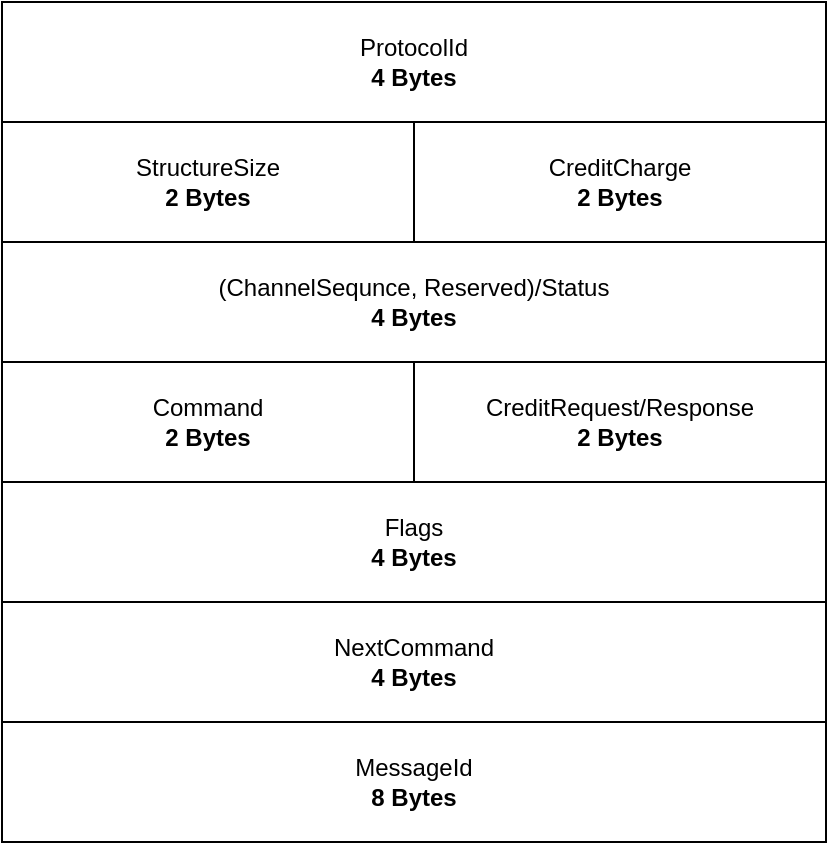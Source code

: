 <mxfile version="28.1.2">
  <diagram name="Page-1" id="npBIhtGl461E2MBbq7YV">
    <mxGraphModel dx="1425" dy="791" grid="1" gridSize="10" guides="1" tooltips="1" connect="1" arrows="1" fold="1" page="1" pageScale="1" pageWidth="827" pageHeight="1169" math="0" shadow="0">
      <root>
        <mxCell id="0" />
        <mxCell id="1" parent="0" />
        <mxCell id="ZZesttGwEtAWEYn74NZ--7" value="&lt;div&gt;ProtocolId&lt;/div&gt;&lt;div&gt;&lt;b&gt;4 Bytes&lt;/b&gt;&lt;/div&gt;" style="rounded=0;whiteSpace=wrap;html=1;rotation=0;" vertex="1" parent="1">
          <mxGeometry x="204" y="110" width="412" height="60" as="geometry" />
        </mxCell>
        <mxCell id="ZZesttGwEtAWEYn74NZ--8" value="&lt;div&gt;StructureSize&lt;/div&gt;&lt;div&gt;&lt;b&gt;2 Bytes&lt;/b&gt;&lt;/div&gt;" style="rounded=0;whiteSpace=wrap;html=1;" vertex="1" parent="1">
          <mxGeometry x="204" y="170" width="206" height="60" as="geometry" />
        </mxCell>
        <mxCell id="ZZesttGwEtAWEYn74NZ--11" value="&lt;div&gt;CreditCharge&lt;/div&gt;&lt;div&gt;&lt;b&gt;2 Bytes&lt;/b&gt;&lt;/div&gt;" style="rounded=0;whiteSpace=wrap;html=1;" vertex="1" parent="1">
          <mxGeometry x="410" y="170" width="206" height="60" as="geometry" />
        </mxCell>
        <mxCell id="ZZesttGwEtAWEYn74NZ--12" value="&lt;div&gt;(ChannelSequnce, Reserved)/Status&lt;/div&gt;&lt;div&gt;&lt;b&gt;4 Bytes&lt;/b&gt;&lt;/div&gt;" style="rounded=0;whiteSpace=wrap;html=1;rotation=0;" vertex="1" parent="1">
          <mxGeometry x="204" y="230" width="412" height="60" as="geometry" />
        </mxCell>
        <mxCell id="ZZesttGwEtAWEYn74NZ--13" value="&lt;div&gt;Command&lt;/div&gt;&lt;div&gt;&lt;b&gt;2 Bytes&lt;/b&gt;&lt;/div&gt;" style="rounded=0;whiteSpace=wrap;html=1;" vertex="1" parent="1">
          <mxGeometry x="204" y="290" width="206" height="60" as="geometry" />
        </mxCell>
        <mxCell id="ZZesttGwEtAWEYn74NZ--14" value="&lt;div&gt;CreditRequest/Response&lt;/div&gt;&lt;div&gt;&lt;b&gt;2 Bytes&lt;/b&gt;&lt;/div&gt;" style="rounded=0;whiteSpace=wrap;html=1;" vertex="1" parent="1">
          <mxGeometry x="410" y="290" width="206" height="60" as="geometry" />
        </mxCell>
        <mxCell id="ZZesttGwEtAWEYn74NZ--15" value="&lt;div&gt;Flags&lt;/div&gt;&lt;div&gt;&lt;b&gt;4 Bytes&lt;/b&gt;&lt;/div&gt;" style="rounded=0;whiteSpace=wrap;html=1;rotation=0;" vertex="1" parent="1">
          <mxGeometry x="204" y="350" width="412" height="60" as="geometry" />
        </mxCell>
        <mxCell id="ZZesttGwEtAWEYn74NZ--16" value="&lt;div&gt;NextCommand&lt;/div&gt;&lt;div&gt;&lt;b&gt;4 Bytes&lt;/b&gt;&lt;/div&gt;" style="rounded=0;whiteSpace=wrap;html=1;rotation=0;" vertex="1" parent="1">
          <mxGeometry x="204" y="410" width="412" height="60" as="geometry" />
        </mxCell>
        <mxCell id="ZZesttGwEtAWEYn74NZ--17" value="&lt;div&gt;MessageId&lt;/div&gt;&lt;div&gt;&lt;b&gt;8 Bytes&lt;/b&gt;&lt;/div&gt;" style="rounded=0;whiteSpace=wrap;html=1;rotation=0;" vertex="1" parent="1">
          <mxGeometry x="204" y="470" width="412" height="60" as="geometry" />
        </mxCell>
      </root>
    </mxGraphModel>
  </diagram>
</mxfile>
